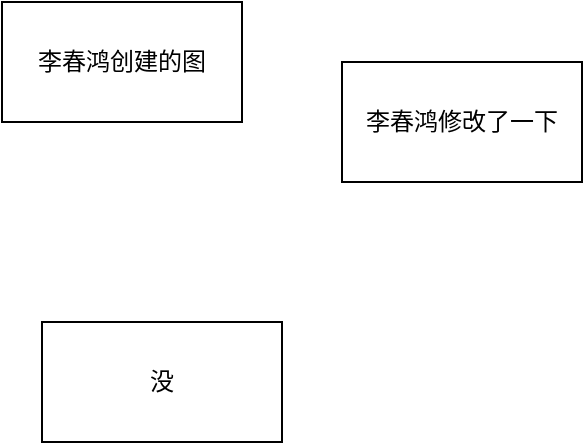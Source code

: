 <mxfile version="15.0.3" type="github">
  <diagram id="lWZsnoHADn8aoT0q045N" name="第 1 页">
    <mxGraphModel dx="1422" dy="762" grid="1" gridSize="10" guides="1" tooltips="1" connect="1" arrows="1" fold="1" page="1" pageScale="1" pageWidth="827" pageHeight="1169" math="0" shadow="0">
      <root>
        <mxCell id="0" />
        <mxCell id="1" parent="0" />
        <mxCell id="dNrIRE4_r-HRQPi42-y0-1" value="李春鸿创建的图" style="whiteSpace=wrap;html=1;" parent="1" vertex="1">
          <mxGeometry x="170" y="260" width="120" height="60" as="geometry" />
        </mxCell>
        <mxCell id="PYMLFkt5xwBt-f6GrkGp-1" value="李春鸿修改了一下" style="whiteSpace=wrap;html=1;" parent="1" vertex="1">
          <mxGeometry x="340" y="290" width="120" height="60" as="geometry" />
        </mxCell>
        <mxCell id="oOM751_W-c_Js-fusnn5-1" value="没" style="whiteSpace=wrap;html=1;" vertex="1" parent="1">
          <mxGeometry x="190" y="420" width="120" height="60" as="geometry" />
        </mxCell>
      </root>
    </mxGraphModel>
  </diagram>
</mxfile>

